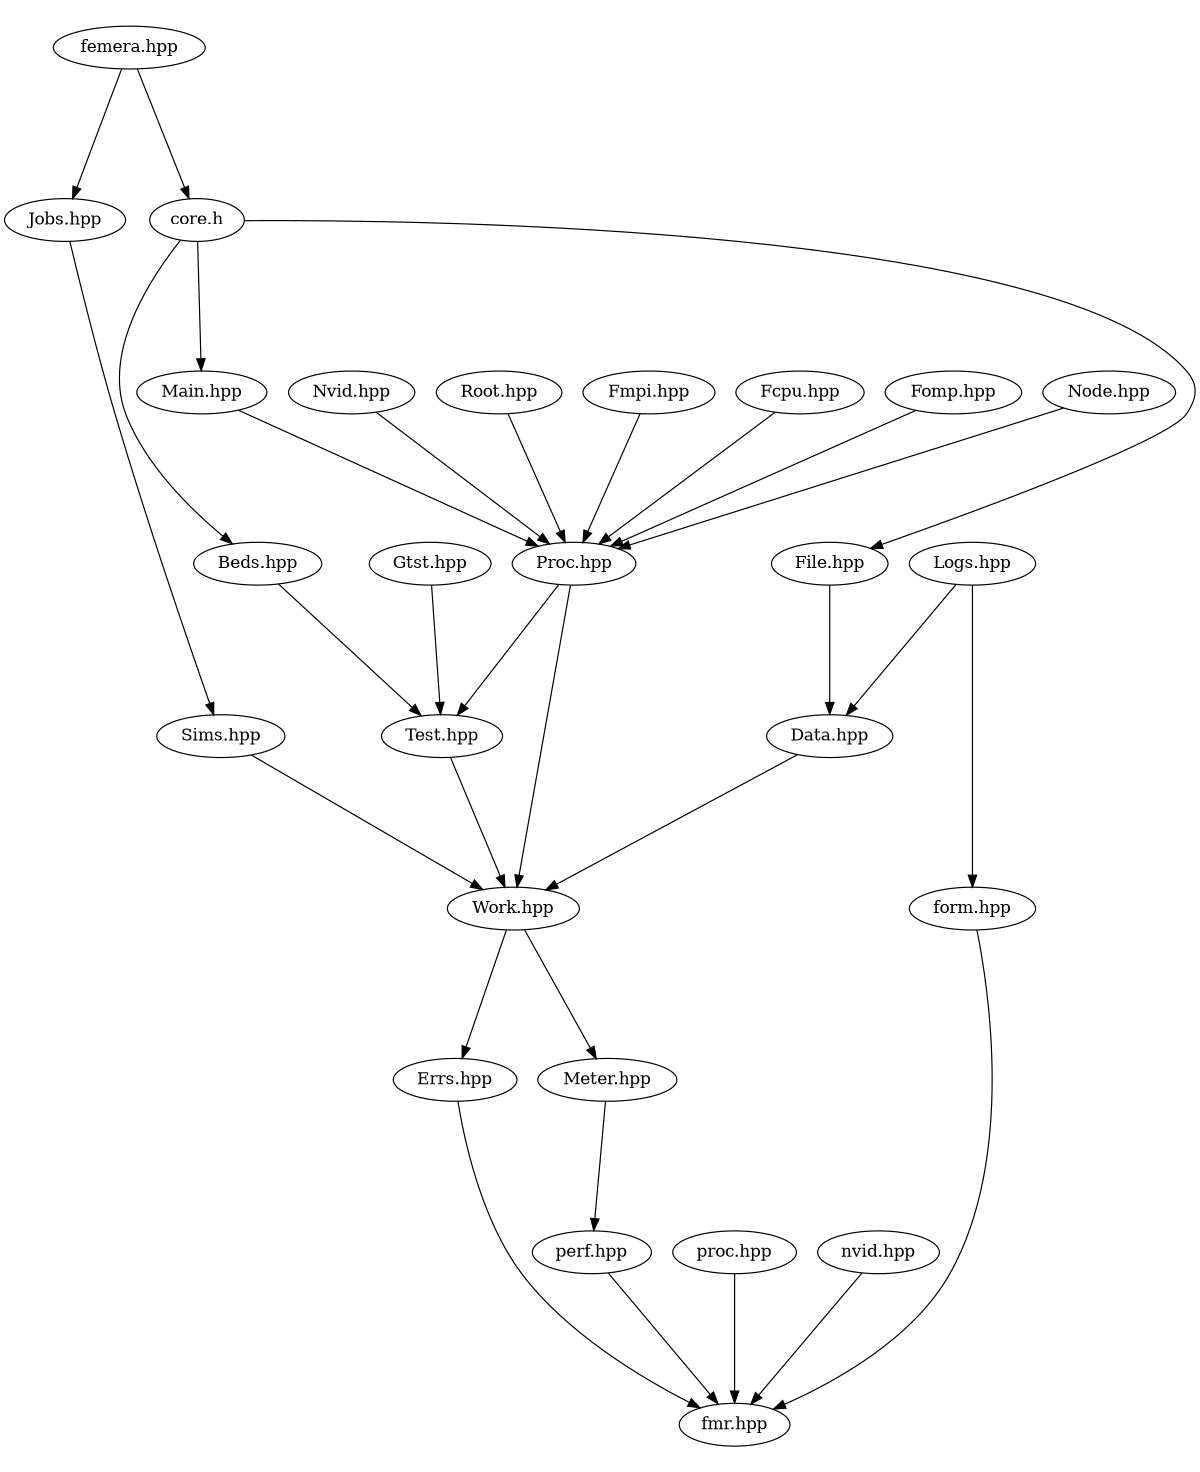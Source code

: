 digraph "source tree" {
    overlap=scale;
    size="8,10";
    ratio="fill";
    fontsize="16";
    fontname="Helvetica";
	clusterrank="local";
	"femera.hpp" -> "Jobs.hpp"
	"Meter.hpp" -> "perf.hpp"
	"Sims.hpp" -> "Work.hpp"
	"Work.hpp" -> "Errs.hpp"
	"proc.hpp" -> "fmr.hpp"
	"Nvid.hpp" -> "Proc.hpp"
	"Root.hpp" -> "Proc.hpp"
	"core.h" -> "Main.hpp"
	"nvid.hpp" -> "fmr.hpp"
	"perf.hpp" -> "fmr.hpp"
	"Proc.hpp" -> "Test.hpp"
	"Fmpi.hpp" -> "Proc.hpp"
	"Test.hpp" -> "Work.hpp"
	"Fcpu.hpp" -> "Proc.hpp"
	"Fomp.hpp" -> "Proc.hpp"
	"core.h" -> "File.hpp"
	"Logs.hpp" -> "Data.hpp"
	"core.h" -> "Beds.hpp"
	"Errs.hpp" -> "fmr.hpp"
	"Node.hpp" -> "Proc.hpp"
	"Jobs.hpp" -> "Sims.hpp"
	"File.hpp" -> "Data.hpp"
	"Beds.hpp" -> "Test.hpp"
	"Proc.hpp" -> "Work.hpp"
	"form.hpp" -> "fmr.hpp"
	"Gtst.hpp" -> "Test.hpp"
	"Data.hpp" -> "Work.hpp"
	"femera.hpp" -> "core.h"
	"Work.hpp" -> "Meter.hpp"
	"Logs.hpp" -> "form.hpp"
	"Main.hpp" -> "Proc.hpp"
}
